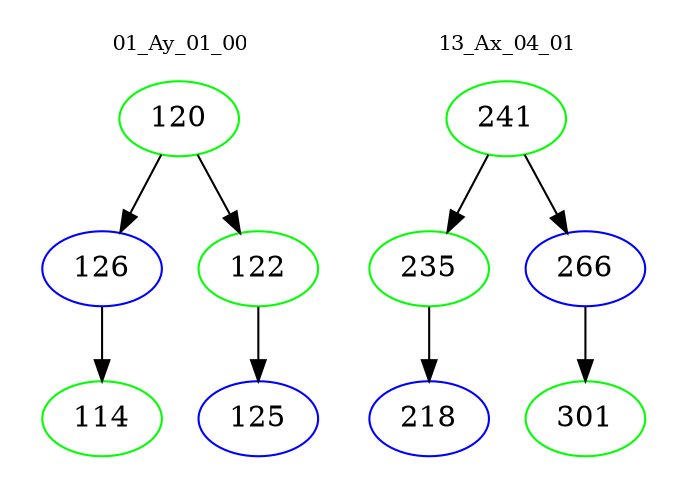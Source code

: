 digraph{
subgraph cluster_0 {
color = white
label = "01_Ay_01_00";
fontsize=10;
T0_120 [label="120", color="green"]
T0_120 -> T0_126 [color="black"]
T0_126 [label="126", color="blue"]
T0_126 -> T0_114 [color="black"]
T0_114 [label="114", color="green"]
T0_120 -> T0_122 [color="black"]
T0_122 [label="122", color="green"]
T0_122 -> T0_125 [color="black"]
T0_125 [label="125", color="blue"]
}
subgraph cluster_1 {
color = white
label = "13_Ax_04_01";
fontsize=10;
T1_241 [label="241", color="green"]
T1_241 -> T1_235 [color="black"]
T1_235 [label="235", color="green"]
T1_235 -> T1_218 [color="black"]
T1_218 [label="218", color="blue"]
T1_241 -> T1_266 [color="black"]
T1_266 [label="266", color="blue"]
T1_266 -> T1_301 [color="black"]
T1_301 [label="301", color="green"]
}
}
